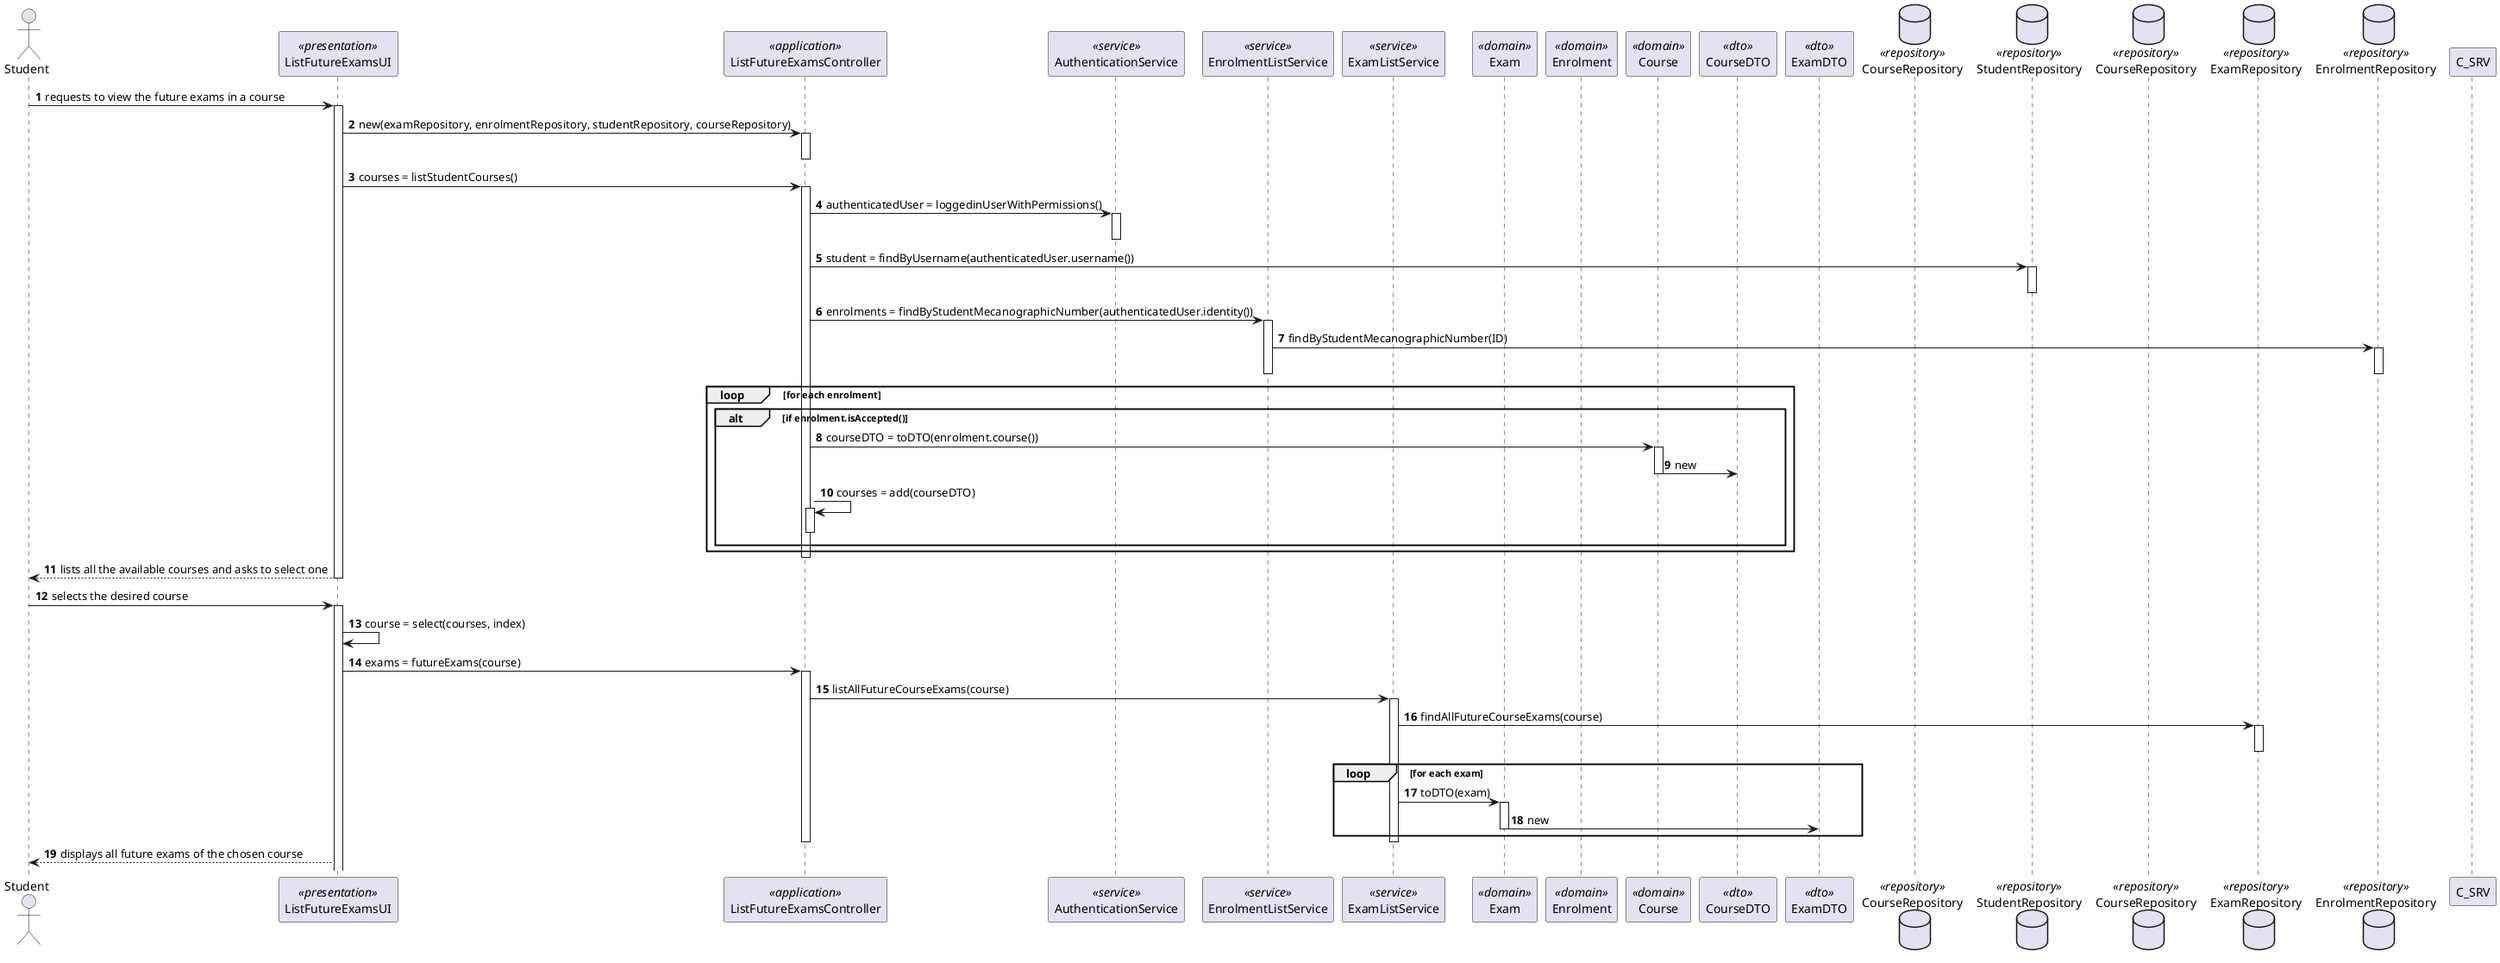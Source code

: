 @startuml US2002_SD
autonumber

actor "Student" as T

participant "ListFutureExamsUI" as UI <<presentation>>
participant "ListFutureExamsController" as CTRL <<application>>
participant "AuthenticationService" as AUTH <<service>>
participant "EnrolmentListService" as En_SRV <<service>>
participant "ExamListService" as E_SRV <<service>>
participant "Exam" as Exam <<domain>>
participant "Enrolment" as Enrolment <<domain>>
participant "Course" as Course <<domain>>
participant "CourseDTO" as C_DTO <<dto>>
participant "ExamDTO" as E_DTO <<dto>>

database CourseRepository as REP <<repository>>
database StudentRepository as SREP <<repository>>
database CourseRepository as CREPO <<repository>>
database ExamRepository as EREPO <<repository>>
database EnrolmentRepository as REPO <<repository>>

T -> UI: requests to view the future exams in a course
activate UI
UI -> CTRL: new(examRepository, enrolmentRepository, studentRepository, courseRepository)
activate CTRL
deactivate CTRL

UI -> CTRL: courses = listStudentCourses()
activate CTRL

CTRL -> AUTH : authenticatedUser = loggedinUserWithPermissions()
activate AUTH
deactivate AUTH
CTRL -> SREP : student = findByUsername(authenticatedUser.username())
activate SREP
deactivate SREP

CTRL -> En_SRV: enrolments = findByStudentMecanographicNumber(authenticatedUser.identity())
activate En_SRV
En_SRV -> REPO: findByStudentMecanographicNumber(ID)
activate REPO
deactivate REPO
deactivate En_SRV

loop for each enrolment
  alt if enrolment.isAccepted()
      CTRL -> Course : courseDTO = toDTO(enrolment.course())
      activate Course
      Course -> C_DTO : new
      deactivate Course
  deactivate C_SRV

CTRL -> CTRL: courses = add(courseDTO)
activate CTRL
deactivate CTRL
  end
end loop

deactivate CTRL
UI --> T: lists all the available courses and asks to select one
deactivate UI

T -> UI: selects the desired course
activate UI

UI -> UI: course = select(courses, index)

UI -> CTRL: exams = futureExams(course)
activate CTRL

CTRL -> E_SRV: listAllFutureCourseExams(course)
activate E_SRV
E_SRV -> EREPO: findAllFutureCourseExams(course)
activate EREPO
deactivate EREPO
loop for each exam
    E_SRV -> Exam : toDTO(exam)
    activate Exam
    Exam -> E_DTO : new
    deactivate C_SRV
    deactivate Exam
  end loop
deactivate E_SRV
deactivate CTRL

UI --> T: displays all future exams of the chosen course

@enduml
